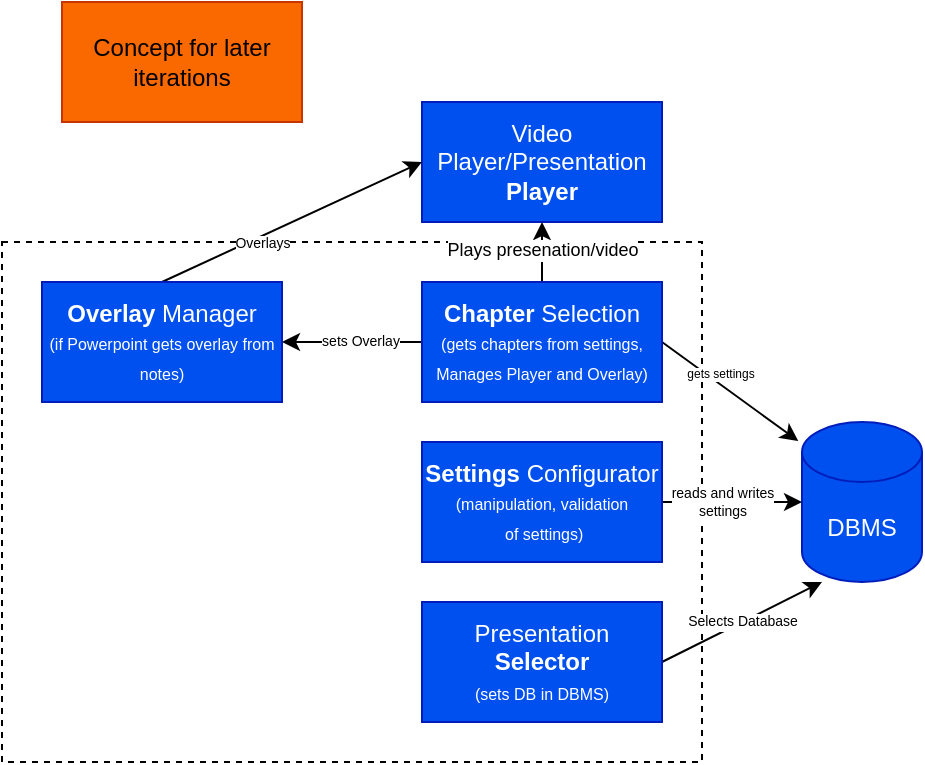 <mxfile>
    <diagram id="1v0nAtN-yVxP-I6cbcdg" name="Page-1">
        <mxGraphModel dx="352" dy="257" grid="1" gridSize="10" guides="1" tooltips="1" connect="1" arrows="1" fold="1" page="1" pageScale="1" pageWidth="850" pageHeight="1100" math="0" shadow="0">
            <root>
                <mxCell id="0"/>
                <mxCell id="1" parent="0"/>
                <mxCell id="10" value="" style="rounded=0;whiteSpace=wrap;html=1;dashed=1;fillColor=none;" parent="1" vertex="1">
                    <mxGeometry x="230" y="160" width="350" height="260" as="geometry"/>
                </mxCell>
                <mxCell id="15" style="edgeStyle=none;html=1;exitX=1;exitY=0.5;exitDx=0;exitDy=0;entryX=-0.031;entryY=0.119;entryDx=0;entryDy=0;entryPerimeter=0;" parent="1" source="31" target="13" edge="1">
                    <mxGeometry relative="1" as="geometry">
                        <mxPoint x="560" y="210" as="sourcePoint"/>
                    </mxGeometry>
                </mxCell>
                <mxCell id="16" value="gets settings" style="edgeLabel;html=1;align=center;verticalAlign=middle;resizable=0;points=[];fontSize=6;" parent="15" vertex="1" connectable="0">
                    <mxGeometry x="-0.346" relative="1" as="geometry">
                        <mxPoint x="7" as="offset"/>
                    </mxGeometry>
                </mxCell>
                <mxCell id="13" value="DBMS" style="shape=cylinder3;whiteSpace=wrap;html=1;boundedLbl=1;backgroundOutline=1;size=15;fillColor=#0050ef;fontColor=#ffffff;strokeColor=#001DBC;" parent="1" vertex="1">
                    <mxGeometry x="630" y="250" width="60" height="80" as="geometry"/>
                </mxCell>
                <mxCell id="17" value="Video Player/Presentation &lt;b&gt;Player&lt;/b&gt;" style="rounded=0;whiteSpace=wrap;html=1;fillColor=#0050ef;fontColor=#ffffff;strokeColor=#001DBC;" parent="1" vertex="1">
                    <mxGeometry x="440" y="90" width="120" height="60" as="geometry"/>
                </mxCell>
                <mxCell id="25" style="edgeStyle=none;html=1;exitX=0.5;exitY=0;exitDx=0;exitDy=0;entryX=0.5;entryY=1;entryDx=0;entryDy=0;fontSize=9;" parent="1" source="31" target="17" edge="1">
                    <mxGeometry relative="1" as="geometry">
                        <mxPoint x="500" y="180" as="sourcePoint"/>
                    </mxGeometry>
                </mxCell>
                <mxCell id="26" value="Plays presenation/video" style="edgeLabel;html=1;align=center;verticalAlign=middle;resizable=0;points=[];fontSize=9;" parent="25" vertex="1" connectable="0">
                    <mxGeometry x="-0.262" y="2" relative="1" as="geometry">
                        <mxPoint x="2" y="-5" as="offset"/>
                    </mxGeometry>
                </mxCell>
                <mxCell id="20" style="edgeStyle=none;html=1;exitX=1;exitY=0.5;exitDx=0;exitDy=0;entryX=0.167;entryY=1;entryDx=0;entryDy=0;entryPerimeter=0;" parent="1" source="19" target="13" edge="1">
                    <mxGeometry relative="1" as="geometry"/>
                </mxCell>
                <mxCell id="21" value="Selects Database" style="edgeLabel;html=1;align=center;verticalAlign=middle;resizable=0;points=[];fontSize=7;" parent="20" vertex="1" connectable="0">
                    <mxGeometry x="0.258" y="1" relative="1" as="geometry">
                        <mxPoint x="-10" y="6" as="offset"/>
                    </mxGeometry>
                </mxCell>
                <mxCell id="19" value="Presentation &lt;b&gt;Selector&lt;/b&gt;&lt;br&gt;&lt;font style=&quot;font-size: 8px;&quot;&gt;(sets DB in DBMS)&lt;/font&gt;" style="rounded=0;whiteSpace=wrap;html=1;fillColor=#0050ef;fontColor=#ffffff;strokeColor=#001DBC;" parent="1" vertex="1">
                    <mxGeometry x="440" y="340" width="120" height="60" as="geometry"/>
                </mxCell>
                <mxCell id="29" style="edgeStyle=none;html=1;exitX=1;exitY=0.5;exitDx=0;exitDy=0;entryX=0;entryY=0.5;entryDx=0;entryDy=0;entryPerimeter=0;fontSize=9;" parent="1" source="27" target="13" edge="1">
                    <mxGeometry relative="1" as="geometry"/>
                </mxCell>
                <mxCell id="30" value="reads and writes &lt;br&gt;settings" style="edgeLabel;html=1;align=center;verticalAlign=middle;resizable=0;points=[];fontSize=7;" parent="29" vertex="1" connectable="0">
                    <mxGeometry x="-0.346" y="-1" relative="1" as="geometry">
                        <mxPoint x="7" y="-1" as="offset"/>
                    </mxGeometry>
                </mxCell>
                <mxCell id="27" value="&lt;b&gt;Settings &lt;/b&gt;Configurator&lt;br&gt;&lt;font style=&quot;font-size: 8px;&quot;&gt;(manipulation,&amp;nbsp;validation&lt;br&gt;&amp;nbsp;of settings)&lt;/font&gt;" style="rounded=0;whiteSpace=wrap;html=1;fillColor=#0050ef;fontColor=#ffffff;strokeColor=#001DBC;" parent="1" vertex="1">
                    <mxGeometry x="440" y="260" width="120" height="60" as="geometry"/>
                </mxCell>
                <mxCell id="36" style="edgeStyle=none;html=1;exitX=0;exitY=0.5;exitDx=0;exitDy=0;entryX=1;entryY=0.5;entryDx=0;entryDy=0;fontSize=7;" parent="1" source="31" target="32" edge="1">
                    <mxGeometry relative="1" as="geometry"/>
                </mxCell>
                <mxCell id="37" value="sets Overlay" style="edgeLabel;html=1;align=center;verticalAlign=middle;resizable=0;points=[];fontSize=7;" parent="36" vertex="1" connectable="0">
                    <mxGeometry x="-0.215" relative="1" as="geometry">
                        <mxPoint x="-4" as="offset"/>
                    </mxGeometry>
                </mxCell>
                <mxCell id="31" value="&lt;b&gt;Chapter &lt;/b&gt;Selection&lt;br&gt;&lt;font style=&quot;font-size: 8px;&quot;&gt;(gets chapters from settings, Manages Player and Overlay)&lt;/font&gt;" style="rounded=0;whiteSpace=wrap;html=1;fillColor=#0050ef;fontColor=#ffffff;strokeColor=#001DBC;" parent="1" vertex="1">
                    <mxGeometry x="440" y="180" width="120" height="60" as="geometry"/>
                </mxCell>
                <mxCell id="34" style="edgeStyle=none;html=1;exitX=0.5;exitY=0;exitDx=0;exitDy=0;entryX=0;entryY=0.5;entryDx=0;entryDy=0;fontSize=7;" parent="1" source="32" target="17" edge="1">
                    <mxGeometry relative="1" as="geometry"/>
                </mxCell>
                <mxCell id="35" value="Overlays" style="edgeLabel;html=1;align=center;verticalAlign=middle;resizable=0;points=[];fontSize=7;" parent="34" vertex="1" connectable="0">
                    <mxGeometry x="0.151" relative="1" as="geometry">
                        <mxPoint x="-25" y="15" as="offset"/>
                    </mxGeometry>
                </mxCell>
                <mxCell id="32" value="&lt;b&gt;Overlay &lt;/b&gt;Manager&lt;br&gt;&lt;font style=&quot;font-size: 8px;&quot;&gt;(if Powerpoint gets overlay from notes)&lt;/font&gt;" style="rounded=0;whiteSpace=wrap;html=1;fillColor=#0050ef;fontColor=#ffffff;strokeColor=#001DBC;" parent="1" vertex="1">
                    <mxGeometry x="250" y="180" width="120" height="60" as="geometry"/>
                </mxCell>
                <mxCell id="38" value="Concept for later iterations" style="rounded=0;whiteSpace=wrap;html=1;fillColor=#fa6800;fontColor=#000000;strokeColor=#C73500;" vertex="1" parent="1">
                    <mxGeometry x="260" y="40" width="120" height="60" as="geometry"/>
                </mxCell>
            </root>
        </mxGraphModel>
    </diagram>
</mxfile>